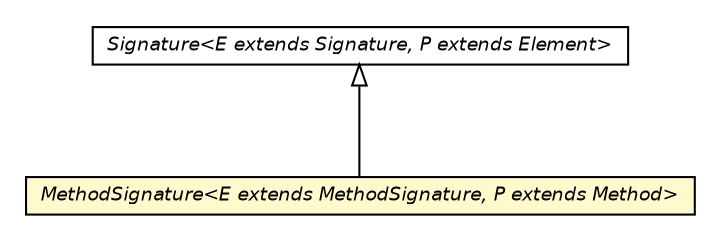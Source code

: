 #!/usr/local/bin/dot
#
# Class diagram 
# Generated by UMLGraph version 5.2 (http://www.umlgraph.org/)
#

digraph G {
	edge [fontname="Helvetica",fontsize=10,labelfontname="Helvetica",labelfontsize=10];
	node [fontname="Helvetica",fontsize=10,shape=plaintext];
	nodesep=0.25;
	ranksep=0.5;
	// chameleon.core.declaration.Signature<E extends chameleon.core.declaration.Signature, P extends chameleon.core.element.Element>
	c13205 [label=<<table title="chameleon.core.declaration.Signature" border="0" cellborder="1" cellspacing="0" cellpadding="2" port="p" href="../declaration/Signature.html">
		<tr><td><table border="0" cellspacing="0" cellpadding="1">
<tr><td align="center" balign="center"><font face="Helvetica-Oblique"> Signature&lt;E extends Signature, P extends Element&gt; </font></td></tr>
		</table></td></tr>
		</table>>, fontname="Helvetica", fontcolor="black", fontsize=9.0];
	// chameleon.core.method.MethodSignature<E extends chameleon.core.method.MethodSignature, P extends chameleon.core.method.Method>
	c13250 [label=<<table title="chameleon.core.method.MethodSignature" border="0" cellborder="1" cellspacing="0" cellpadding="2" port="p" bgcolor="lemonChiffon" href="./MethodSignature.html">
		<tr><td><table border="0" cellspacing="0" cellpadding="1">
<tr><td align="center" balign="center"><font face="Helvetica-Oblique"> MethodSignature&lt;E extends MethodSignature, P extends Method&gt; </font></td></tr>
		</table></td></tr>
		</table>>, fontname="Helvetica", fontcolor="black", fontsize=9.0];
	//chameleon.core.method.MethodSignature<E extends chameleon.core.method.MethodSignature, P extends chameleon.core.method.Method> extends chameleon.core.declaration.Signature<E, P>
	c13205:p -> c13250:p [dir=back,arrowtail=empty];
}

